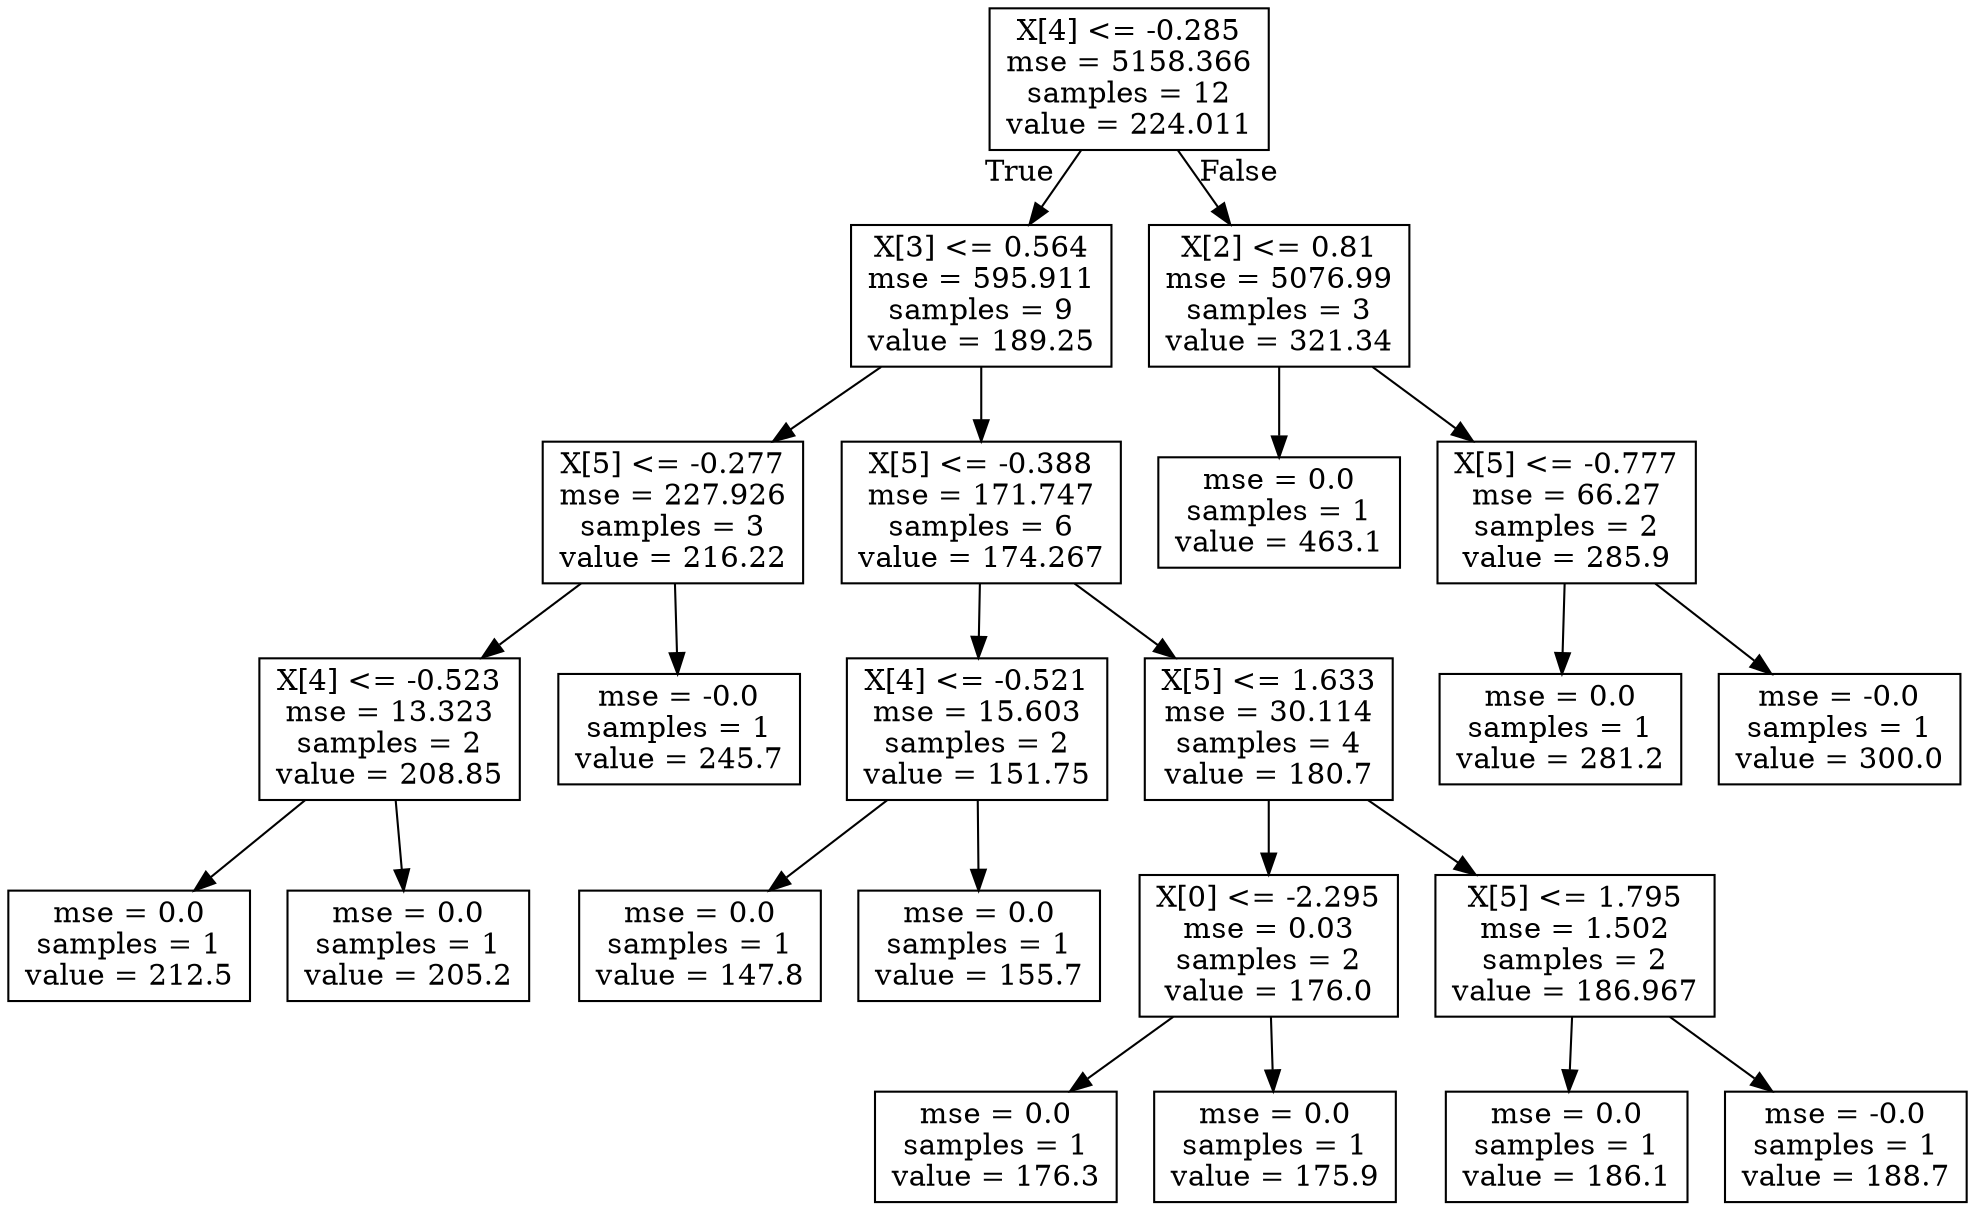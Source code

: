 digraph Tree {
node [shape=box] ;
0 [label="X[4] <= -0.285\nmse = 5158.366\nsamples = 12\nvalue = 224.011"] ;
1 [label="X[3] <= 0.564\nmse = 595.911\nsamples = 9\nvalue = 189.25"] ;
0 -> 1 [labeldistance=2.5, labelangle=45, headlabel="True"] ;
2 [label="X[5] <= -0.277\nmse = 227.926\nsamples = 3\nvalue = 216.22"] ;
1 -> 2 ;
3 [label="X[4] <= -0.523\nmse = 13.323\nsamples = 2\nvalue = 208.85"] ;
2 -> 3 ;
4 [label="mse = 0.0\nsamples = 1\nvalue = 212.5"] ;
3 -> 4 ;
5 [label="mse = 0.0\nsamples = 1\nvalue = 205.2"] ;
3 -> 5 ;
6 [label="mse = -0.0\nsamples = 1\nvalue = 245.7"] ;
2 -> 6 ;
7 [label="X[5] <= -0.388\nmse = 171.747\nsamples = 6\nvalue = 174.267"] ;
1 -> 7 ;
8 [label="X[4] <= -0.521\nmse = 15.603\nsamples = 2\nvalue = 151.75"] ;
7 -> 8 ;
9 [label="mse = 0.0\nsamples = 1\nvalue = 147.8"] ;
8 -> 9 ;
10 [label="mse = 0.0\nsamples = 1\nvalue = 155.7"] ;
8 -> 10 ;
11 [label="X[5] <= 1.633\nmse = 30.114\nsamples = 4\nvalue = 180.7"] ;
7 -> 11 ;
12 [label="X[0] <= -2.295\nmse = 0.03\nsamples = 2\nvalue = 176.0"] ;
11 -> 12 ;
13 [label="mse = 0.0\nsamples = 1\nvalue = 176.3"] ;
12 -> 13 ;
14 [label="mse = 0.0\nsamples = 1\nvalue = 175.9"] ;
12 -> 14 ;
15 [label="X[5] <= 1.795\nmse = 1.502\nsamples = 2\nvalue = 186.967"] ;
11 -> 15 ;
16 [label="mse = 0.0\nsamples = 1\nvalue = 186.1"] ;
15 -> 16 ;
17 [label="mse = -0.0\nsamples = 1\nvalue = 188.7"] ;
15 -> 17 ;
18 [label="X[2] <= 0.81\nmse = 5076.99\nsamples = 3\nvalue = 321.34"] ;
0 -> 18 [labeldistance=2.5, labelangle=-45, headlabel="False"] ;
19 [label="mse = 0.0\nsamples = 1\nvalue = 463.1"] ;
18 -> 19 ;
20 [label="X[5] <= -0.777\nmse = 66.27\nsamples = 2\nvalue = 285.9"] ;
18 -> 20 ;
21 [label="mse = 0.0\nsamples = 1\nvalue = 281.2"] ;
20 -> 21 ;
22 [label="mse = -0.0\nsamples = 1\nvalue = 300.0"] ;
20 -> 22 ;
}